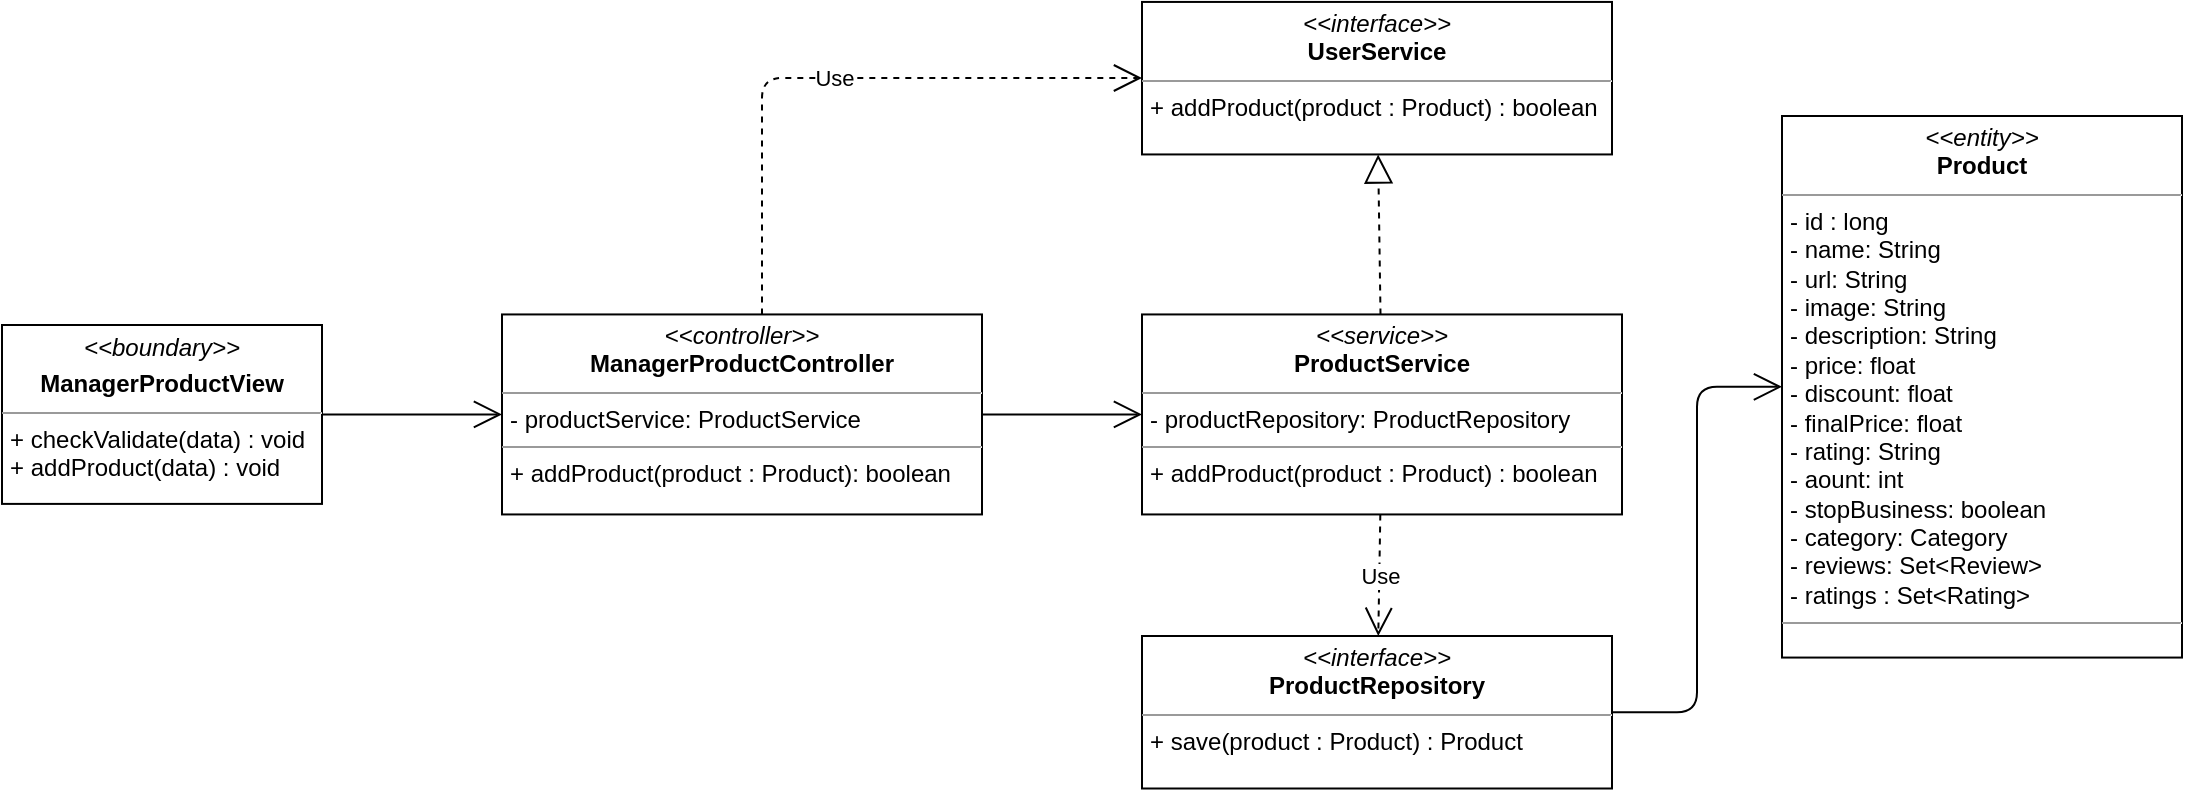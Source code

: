 <mxfile version="14.6.13" type="device"><diagram id="C5RBs43oDa-KdzZeNtuy" name="Page-1"><mxGraphModel dx="1038" dy="1692" grid="1" gridSize="10" guides="1" tooltips="1" connect="1" arrows="1" fold="1" page="1" pageScale="1" pageWidth="827" pageHeight="1169" math="0" shadow="0"><root><mxCell id="WIyWlLk6GJQsqaUBKTNV-0"/><mxCell id="WIyWlLk6GJQsqaUBKTNV-1" parent="WIyWlLk6GJQsqaUBKTNV-0"/><mxCell id="MuFUCAryG3lzFCR7KoIw-0" value="&lt;p style=&quot;margin: 0px ; margin-top: 4px ; text-align: center&quot;&gt;&lt;i&gt;&amp;lt;&amp;lt;boundary&amp;gt;&amp;gt;&lt;/i&gt;&lt;/p&gt;&lt;p style=&quot;margin: 0px ; margin-top: 4px ; text-align: center&quot;&gt;&lt;b&gt;ManagerProductView&lt;/b&gt;&lt;/p&gt;&lt;hr size=&quot;1&quot;&gt;&lt;p style=&quot;margin: 0px ; margin-left: 4px&quot;&gt;&lt;span&gt;+ checkValidate(data) : void&lt;/span&gt;&lt;/p&gt;&lt;p style=&quot;margin: 0px ; margin-left: 4px&quot;&gt;&lt;span&gt;+ addProduct(data) : void&lt;/span&gt;&lt;br&gt;&lt;/p&gt;" style="verticalAlign=top;align=left;overflow=fill;fontSize=12;fontFamily=Helvetica;html=1;" vertex="1" parent="WIyWlLk6GJQsqaUBKTNV-1"><mxGeometry x="100" y="114.5" width="160" height="89.45" as="geometry"/></mxCell><mxCell id="MuFUCAryG3lzFCR7KoIw-1" value="" style="endArrow=open;endFill=1;endSize=12;html=1;entryX=0;entryY=0.5;entryDx=0;entryDy=0;exitX=1;exitY=0.5;exitDx=0;exitDy=0;" edge="1" parent="WIyWlLk6GJQsqaUBKTNV-1" source="MuFUCAryG3lzFCR7KoIw-0" target="MuFUCAryG3lzFCR7KoIw-5"><mxGeometry width="160" relative="1" as="geometry"><mxPoint x="331" y="160" as="sourcePoint"/><mxPoint x="350" y="158.67" as="targetPoint"/></mxGeometry></mxCell><mxCell id="MuFUCAryG3lzFCR7KoIw-2" value="" style="endArrow=open;endFill=1;endSize=12;html=1;exitX=1;exitY=0.5;exitDx=0;exitDy=0;edgeStyle=orthogonalEdgeStyle;" edge="1" parent="WIyWlLk6GJQsqaUBKTNV-1" source="MuFUCAryG3lzFCR7KoIw-3" target="MuFUCAryG3lzFCR7KoIw-11"><mxGeometry width="160" relative="1" as="geometry"><mxPoint x="920" y="159" as="sourcePoint"/><mxPoint x="1020" y="154.61" as="targetPoint"/></mxGeometry></mxCell><mxCell id="MuFUCAryG3lzFCR7KoIw-3" value="&lt;p style=&quot;margin: 0px ; margin-top: 4px ; text-align: center&quot;&gt;&lt;i&gt;&amp;lt;&amp;lt;interface&amp;gt;&amp;gt;&lt;/i&gt;&lt;br&gt;&lt;b&gt;ProductRepository&lt;/b&gt;&lt;/p&gt;&lt;hr size=&quot;1&quot;&gt;&lt;p style=&quot;margin: 0px ; margin-left: 4px&quot;&gt;+ save(product : Product) : Product&lt;/p&gt;" style="verticalAlign=top;align=left;overflow=fill;fontSize=12;fontFamily=Helvetica;html=1;" vertex="1" parent="WIyWlLk6GJQsqaUBKTNV-1"><mxGeometry x="670" y="270" width="235" height="76.25" as="geometry"/></mxCell><mxCell id="MuFUCAryG3lzFCR7KoIw-4" value="&lt;p style=&quot;margin: 0px ; margin-top: 4px ; text-align: center&quot;&gt;&lt;i&gt;&amp;lt;&amp;lt;interface&amp;gt;&amp;gt;&lt;/i&gt;&lt;br&gt;&lt;b&gt;UserService&lt;/b&gt;&lt;/p&gt;&lt;hr size=&quot;1&quot;&gt;&lt;p style=&quot;margin: 0px ; margin-left: 4px&quot;&gt;+ addProduct(product : Product) : boolean&lt;/p&gt;" style="verticalAlign=top;align=left;overflow=fill;fontSize=12;fontFamily=Helvetica;html=1;" vertex="1" parent="WIyWlLk6GJQsqaUBKTNV-1"><mxGeometry x="670" y="-47.03" width="235" height="76.25" as="geometry"/></mxCell><mxCell id="MuFUCAryG3lzFCR7KoIw-5" value="&lt;p style=&quot;margin: 0px ; margin-top: 4px ; text-align: center&quot;&gt;&lt;i&gt;&amp;lt;&amp;lt;controller&amp;gt;&amp;gt;&lt;/i&gt;&lt;br&gt;&lt;b&gt;ManagerProductController&lt;/b&gt;&lt;br&gt;&lt;/p&gt;&lt;hr size=&quot;1&quot;&gt;&lt;p style=&quot;margin: 0px ; margin-left: 4px&quot;&gt;- productService: ProductService&lt;br&gt;&lt;/p&gt;&lt;hr size=&quot;1&quot;&gt;&lt;p style=&quot;margin: 0px ; margin-left: 4px&quot;&gt;+ addProduct(product : Product): boolean&lt;br&gt;&lt;/p&gt;" style="verticalAlign=top;align=left;overflow=fill;fontSize=12;fontFamily=Helvetica;html=1;" vertex="1" parent="WIyWlLk6GJQsqaUBKTNV-1"><mxGeometry x="350" y="109.22" width="240" height="100" as="geometry"/></mxCell><mxCell id="MuFUCAryG3lzFCR7KoIw-6" value="&lt;p style=&quot;margin: 0px ; margin-top: 4px ; text-align: center&quot;&gt;&lt;i&gt;&amp;lt;&amp;lt;service&amp;gt;&amp;gt;&lt;/i&gt;&lt;br&gt;&lt;b&gt;ProductService&lt;/b&gt;&lt;/p&gt;&lt;hr size=&quot;1&quot;&gt;&lt;p style=&quot;margin: 0px ; margin-left: 4px&quot;&gt;- productRepository: ProductRepository&lt;br&gt;&lt;/p&gt;&lt;hr size=&quot;1&quot;&gt;&lt;p style=&quot;margin: 0px ; margin-left: 4px&quot;&gt;+ addProduct(product : Product) : boolean&lt;br&gt;&lt;/p&gt;" style="verticalAlign=top;align=left;overflow=fill;fontSize=12;fontFamily=Helvetica;html=1;" vertex="1" parent="WIyWlLk6GJQsqaUBKTNV-1"><mxGeometry x="670" y="109.22" width="240" height="100" as="geometry"/></mxCell><mxCell id="MuFUCAryG3lzFCR7KoIw-7" value="Use" style="endArrow=open;endSize=12;dashed=1;html=1;edgeStyle=orthogonalEdgeStyle;" edge="1" parent="WIyWlLk6GJQsqaUBKTNV-1" source="MuFUCAryG3lzFCR7KoIw-5" target="MuFUCAryG3lzFCR7KoIw-4"><mxGeometry width="160" relative="1" as="geometry"><mxPoint x="680" y="250" as="sourcePoint"/><mxPoint x="840" y="250" as="targetPoint"/><Array as="points"><mxPoint x="480" y="-9"/></Array></mxGeometry></mxCell><mxCell id="MuFUCAryG3lzFCR7KoIw-8" value="" style="endArrow=block;dashed=1;endFill=0;endSize=12;html=1;" edge="1" parent="WIyWlLk6GJQsqaUBKTNV-1" source="MuFUCAryG3lzFCR7KoIw-6" target="MuFUCAryG3lzFCR7KoIw-4"><mxGeometry width="160" relative="1" as="geometry"><mxPoint x="680" y="150" as="sourcePoint"/><mxPoint x="840" y="150" as="targetPoint"/></mxGeometry></mxCell><mxCell id="MuFUCAryG3lzFCR7KoIw-9" value="Use" style="endArrow=open;endSize=12;dashed=1;html=1;" edge="1" parent="WIyWlLk6GJQsqaUBKTNV-1" source="MuFUCAryG3lzFCR7KoIw-6" target="MuFUCAryG3lzFCR7KoIw-3"><mxGeometry width="160" relative="1" as="geometry"><mxPoint x="680" y="150" as="sourcePoint"/><mxPoint x="840" y="150" as="targetPoint"/></mxGeometry></mxCell><mxCell id="MuFUCAryG3lzFCR7KoIw-10" value="" style="endArrow=open;endFill=1;endSize=12;html=1;" edge="1" parent="WIyWlLk6GJQsqaUBKTNV-1" source="MuFUCAryG3lzFCR7KoIw-5" target="MuFUCAryG3lzFCR7KoIw-6"><mxGeometry width="160" relative="1" as="geometry"><mxPoint x="680" y="150" as="sourcePoint"/><mxPoint x="840" y="150" as="targetPoint"/></mxGeometry></mxCell><mxCell id="MuFUCAryG3lzFCR7KoIw-11" value="&lt;p style=&quot;margin: 0px ; margin-top: 4px ; text-align: center&quot;&gt;&lt;i&gt;&amp;lt;&amp;lt;entity&amp;gt;&amp;gt;&lt;/i&gt;&lt;br&gt;&lt;b&gt;Product&lt;/b&gt;&lt;/p&gt;&lt;hr size=&quot;1&quot;&gt;&lt;p style=&quot;margin: 0px ; margin-left: 4px&quot;&gt;- id : long&lt;/p&gt;&lt;p style=&quot;margin: 0px ; margin-left: 4px&quot;&gt;- name: String&lt;br&gt;- url: String&lt;/p&gt;&lt;p style=&quot;margin: 0px ; margin-left: 4px&quot;&gt;- image: String&lt;/p&gt;&lt;p style=&quot;margin: 0px ; margin-left: 4px&quot;&gt;- description: String&lt;/p&gt;&lt;p style=&quot;margin: 0px ; margin-left: 4px&quot;&gt;- price: float&lt;/p&gt;&lt;p style=&quot;margin: 0px ; margin-left: 4px&quot;&gt;- discount: float&lt;/p&gt;&lt;p style=&quot;margin: 0px ; margin-left: 4px&quot;&gt;- finalPrice: float&lt;/p&gt;&lt;p style=&quot;margin: 0px ; margin-left: 4px&quot;&gt;- rating: String&lt;/p&gt;&lt;p style=&quot;margin: 0px ; margin-left: 4px&quot;&gt;- aount: int&lt;/p&gt;&lt;p style=&quot;margin: 0px ; margin-left: 4px&quot;&gt;- stopBusiness: boolean&lt;/p&gt;&lt;p style=&quot;margin: 0px ; margin-left: 4px&quot;&gt;- category: Category&lt;/p&gt;&lt;p style=&quot;margin: 0px ; margin-left: 4px&quot;&gt;- reviews: Set&amp;lt;Review&amp;gt;&lt;/p&gt;&lt;p style=&quot;margin: 0px ; margin-left: 4px&quot;&gt;- ratings : Set&amp;lt;Rating&amp;gt;&lt;/p&gt;&lt;hr size=&quot;1&quot;&gt;&lt;p style=&quot;margin: 0px ; margin-left: 4px&quot;&gt;&lt;br&gt;&lt;/p&gt;" style="verticalAlign=top;align=left;overflow=fill;fontSize=12;fontFamily=Helvetica;html=1;" vertex="1" parent="WIyWlLk6GJQsqaUBKTNV-1"><mxGeometry x="990" y="10.0" width="200" height="270.78" as="geometry"/></mxCell></root></mxGraphModel></diagram></mxfile>